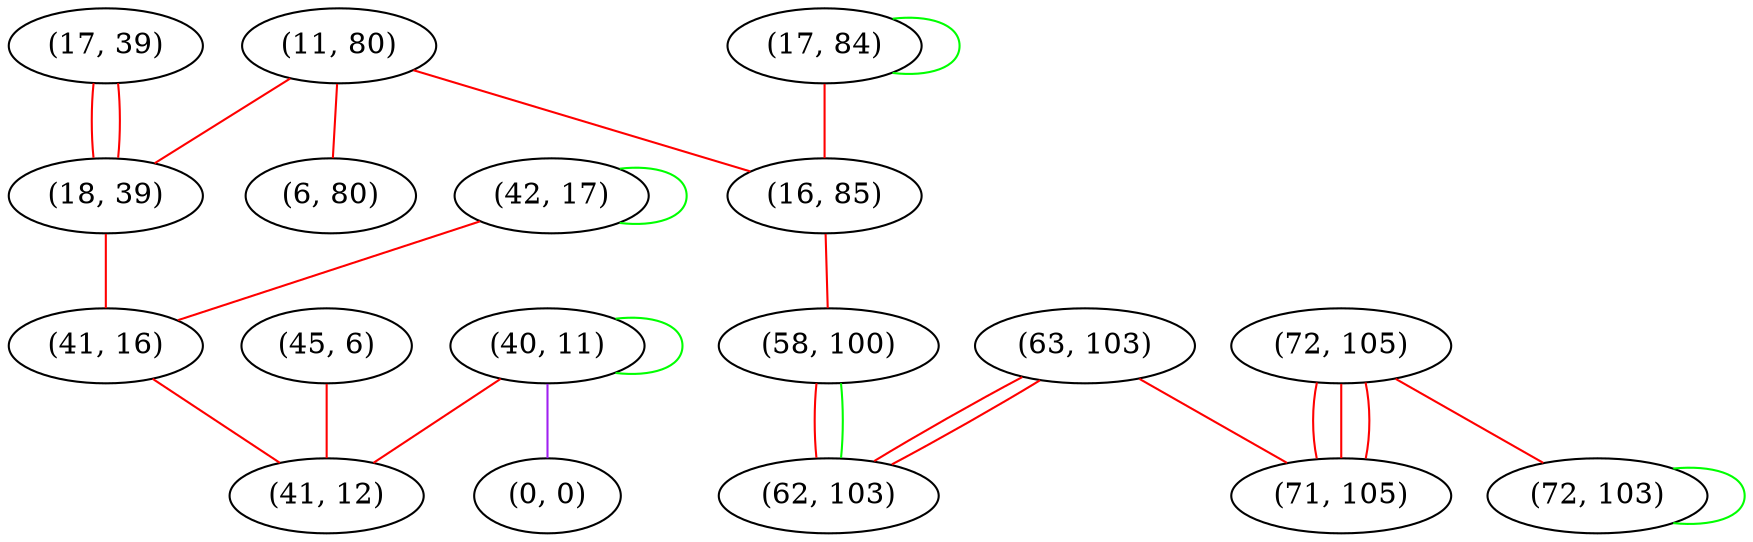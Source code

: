 graph "" {
"(11, 80)";
"(45, 6)";
"(72, 105)";
"(63, 103)";
"(42, 17)";
"(17, 39)";
"(40, 11)";
"(17, 84)";
"(18, 39)";
"(41, 16)";
"(0, 0)";
"(16, 85)";
"(58, 100)";
"(72, 103)";
"(62, 103)";
"(6, 80)";
"(41, 12)";
"(71, 105)";
"(11, 80)" -- "(18, 39)"  [color=red, key=0, weight=1];
"(11, 80)" -- "(16, 85)"  [color=red, key=0, weight=1];
"(11, 80)" -- "(6, 80)"  [color=red, key=0, weight=1];
"(45, 6)" -- "(41, 12)"  [color=red, key=0, weight=1];
"(72, 105)" -- "(72, 103)"  [color=red, key=0, weight=1];
"(72, 105)" -- "(71, 105)"  [color=red, key=0, weight=1];
"(72, 105)" -- "(71, 105)"  [color=red, key=1, weight=1];
"(72, 105)" -- "(71, 105)"  [color=red, key=2, weight=1];
"(63, 103)" -- "(62, 103)"  [color=red, key=0, weight=1];
"(63, 103)" -- "(62, 103)"  [color=red, key=1, weight=1];
"(63, 103)" -- "(71, 105)"  [color=red, key=0, weight=1];
"(42, 17)" -- "(41, 16)"  [color=red, key=0, weight=1];
"(42, 17)" -- "(42, 17)"  [color=green, key=0, weight=2];
"(17, 39)" -- "(18, 39)"  [color=red, key=0, weight=1];
"(17, 39)" -- "(18, 39)"  [color=red, key=1, weight=1];
"(40, 11)" -- "(40, 11)"  [color=green, key=0, weight=2];
"(40, 11)" -- "(0, 0)"  [color=purple, key=0, weight=4];
"(40, 11)" -- "(41, 12)"  [color=red, key=0, weight=1];
"(17, 84)" -- "(16, 85)"  [color=red, key=0, weight=1];
"(17, 84)" -- "(17, 84)"  [color=green, key=0, weight=2];
"(18, 39)" -- "(41, 16)"  [color=red, key=0, weight=1];
"(41, 16)" -- "(41, 12)"  [color=red, key=0, weight=1];
"(16, 85)" -- "(58, 100)"  [color=red, key=0, weight=1];
"(58, 100)" -- "(62, 103)"  [color=red, key=0, weight=1];
"(58, 100)" -- "(62, 103)"  [color=green, key=1, weight=2];
"(72, 103)" -- "(72, 103)"  [color=green, key=0, weight=2];
}
